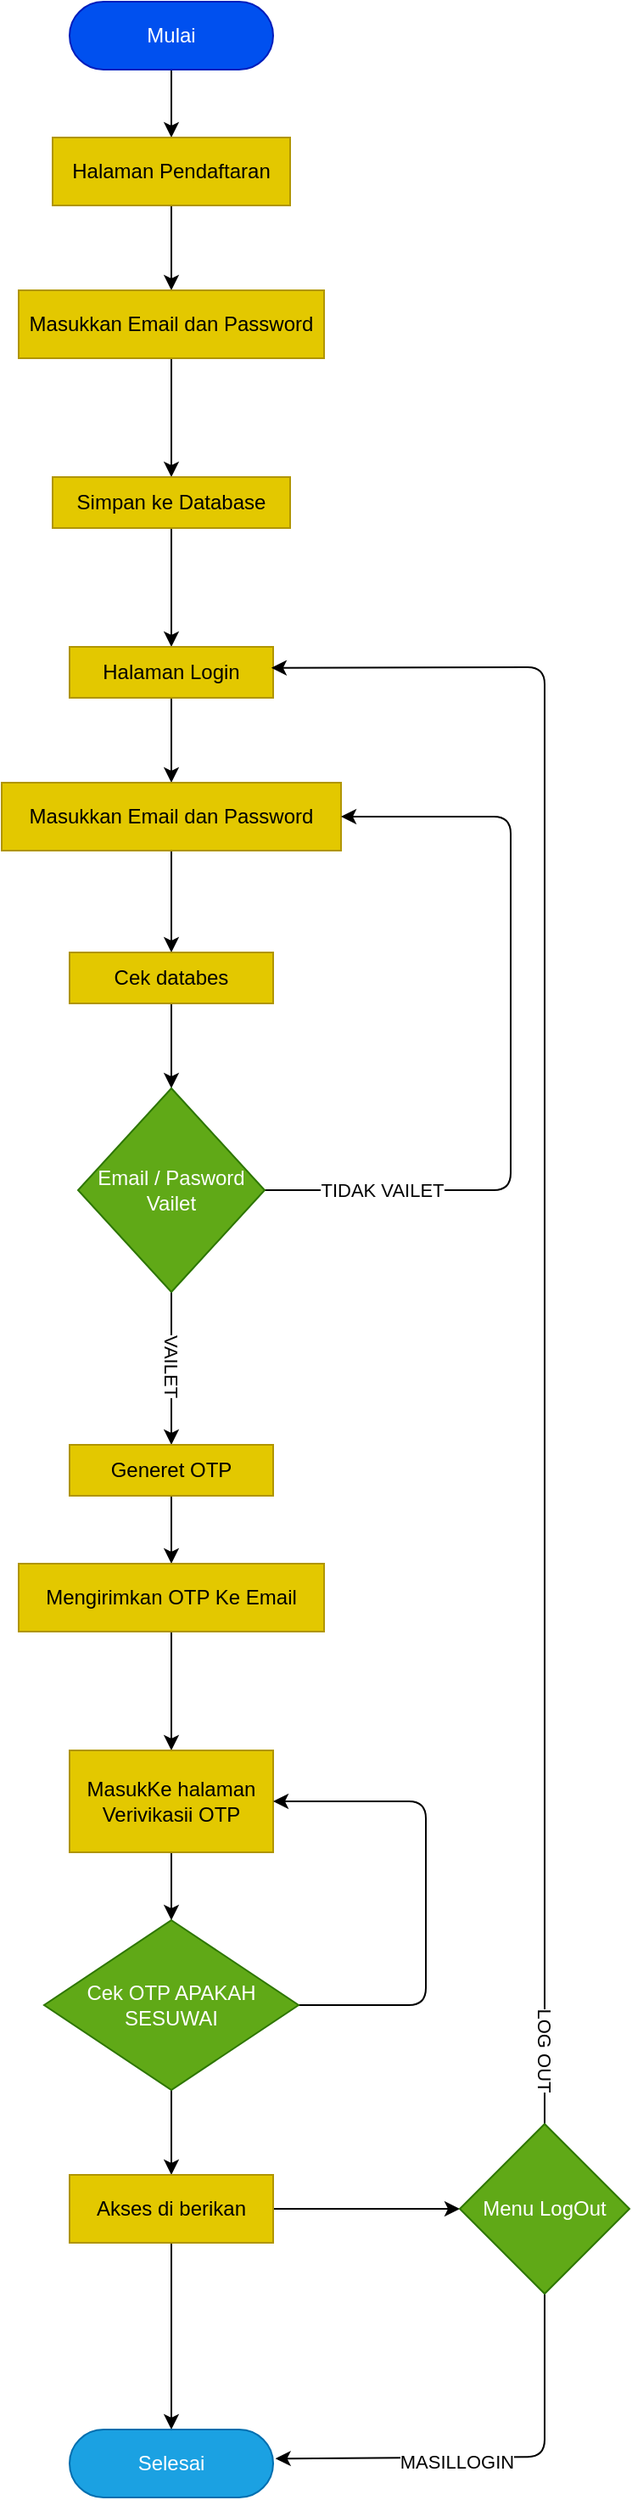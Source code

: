 <mxfile>
    <diagram id="G7mK4neUIHOuMSwzU5AE" name="Page-1">
        <mxGraphModel dx="714" dy="487" grid="1" gridSize="10" guides="1" tooltips="1" connect="1" arrows="1" fold="1" page="1" pageScale="1" pageWidth="850" pageHeight="1100" math="0" shadow="0">
            <root>
                <mxCell id="0"/>
                <mxCell id="1" parent="0"/>
                <mxCell id="7" value="" style="edgeStyle=none;html=1;labelBorderColor=none;" parent="1" source="2" target="4" edge="1">
                    <mxGeometry relative="1" as="geometry"/>
                </mxCell>
                <mxCell id="2" value="Mulai" style="rounded=1;whiteSpace=wrap;html=1;arcSize=50;labelBorderColor=none;fillColor=#0050ef;fontColor=#ffffff;strokeColor=#001DBC;" parent="1" vertex="1">
                    <mxGeometry x="340" y="140" width="120" height="40" as="geometry"/>
                </mxCell>
                <mxCell id="10" value="" style="edgeStyle=none;html=1;labelBorderColor=none;" parent="1" source="4" target="5" edge="1">
                    <mxGeometry relative="1" as="geometry"/>
                </mxCell>
                <mxCell id="4" value="Halaman Pendaftaran" style="rounded=0;whiteSpace=wrap;html=1;labelBorderColor=none;fillColor=#e3c800;fontColor=#000000;strokeColor=#B09500;" parent="1" vertex="1">
                    <mxGeometry x="330" y="220" width="140" height="40" as="geometry"/>
                </mxCell>
                <mxCell id="11" value="" style="edgeStyle=none;html=1;labelBorderColor=none;" parent="1" source="5" target="6" edge="1">
                    <mxGeometry relative="1" as="geometry"/>
                </mxCell>
                <mxCell id="5" value="Masukkan Email dan Password" style="rounded=0;whiteSpace=wrap;html=1;labelBorderColor=none;fillColor=#e3c800;fontColor=#000000;strokeColor=#B09500;" parent="1" vertex="1">
                    <mxGeometry x="310" y="310" width="180" height="40" as="geometry"/>
                </mxCell>
                <mxCell id="14" value="" style="edgeStyle=none;html=1;labelBorderColor=none;" parent="1" source="6" target="12" edge="1">
                    <mxGeometry relative="1" as="geometry"/>
                </mxCell>
                <mxCell id="6" value="Simpan ke Database" style="rounded=0;whiteSpace=wrap;html=1;labelBorderColor=none;fillColor=#e3c800;fontColor=#000000;strokeColor=#B09500;" parent="1" vertex="1">
                    <mxGeometry x="330" y="420" width="140" height="30" as="geometry"/>
                </mxCell>
                <mxCell id="15" value="" style="edgeStyle=none;html=1;labelBorderColor=none;" parent="1" source="12" target="13" edge="1">
                    <mxGeometry relative="1" as="geometry"/>
                </mxCell>
                <mxCell id="12" value="Halaman Login" style="rounded=0;whiteSpace=wrap;html=1;labelBorderColor=none;fillColor=#e3c800;fontColor=#000000;strokeColor=#B09500;" parent="1" vertex="1">
                    <mxGeometry x="340" y="520" width="120" height="30" as="geometry"/>
                </mxCell>
                <mxCell id="17" value="" style="edgeStyle=none;html=1;labelBorderColor=none;" parent="1" source="13" target="16" edge="1">
                    <mxGeometry relative="1" as="geometry"/>
                </mxCell>
                <mxCell id="13" value="Masukkan Email dan Password" style="rounded=0;whiteSpace=wrap;html=1;labelBorderColor=none;fillColor=#e3c800;fontColor=#000000;strokeColor=#B09500;" parent="1" vertex="1">
                    <mxGeometry x="300" y="600" width="200" height="40" as="geometry"/>
                </mxCell>
                <mxCell id="19" value="" style="edgeStyle=none;html=1;labelBorderColor=none;" parent="1" source="16" target="18" edge="1">
                    <mxGeometry relative="1" as="geometry"/>
                </mxCell>
                <mxCell id="16" value="Cek databes" style="rounded=0;whiteSpace=wrap;html=1;labelBorderColor=none;fillColor=#e3c800;fontColor=#000000;strokeColor=#B09500;" parent="1" vertex="1">
                    <mxGeometry x="340" y="700" width="120" height="30" as="geometry"/>
                </mxCell>
                <mxCell id="21" style="edgeStyle=none;html=1;entryX=1;entryY=0.5;entryDx=0;entryDy=0;labelBorderColor=none;" parent="1" source="18" target="13" edge="1">
                    <mxGeometry relative="1" as="geometry">
                        <mxPoint x="600" y="600" as="targetPoint"/>
                        <Array as="points">
                            <mxPoint x="600" y="840"/>
                            <mxPoint x="600" y="620"/>
                        </Array>
                    </mxGeometry>
                </mxCell>
                <mxCell id="50" value="TIDAK VAILET" style="edgeLabel;html=1;align=center;verticalAlign=middle;resizable=0;points=[];" parent="21" vertex="1" connectable="0">
                    <mxGeometry x="-0.704" relative="1" as="geometry">
                        <mxPoint as="offset"/>
                    </mxGeometry>
                </mxCell>
                <mxCell id="25" value="" style="edgeStyle=none;html=1;labelBorderColor=none;" parent="1" source="18" target="22" edge="1">
                    <mxGeometry relative="1" as="geometry"/>
                </mxCell>
                <mxCell id="51" value="VAILET" style="edgeLabel;html=1;align=center;verticalAlign=middle;resizable=0;points=[];rotation=90;" parent="25" vertex="1" connectable="0">
                    <mxGeometry x="-0.049" relative="1" as="geometry">
                        <mxPoint as="offset"/>
                    </mxGeometry>
                </mxCell>
                <mxCell id="18" value="Email / Pasword Vailet" style="rhombus;whiteSpace=wrap;html=1;labelBorderColor=none;fillColor=#60a917;strokeColor=#2D7600;fontColor=#ffffff;" parent="1" vertex="1">
                    <mxGeometry x="345" y="780" width="110" height="120" as="geometry"/>
                </mxCell>
                <mxCell id="27" value="" style="edgeStyle=none;html=1;labelBorderColor=none;" parent="1" source="22" target="26" edge="1">
                    <mxGeometry relative="1" as="geometry"/>
                </mxCell>
                <mxCell id="22" value="Generet OTP" style="rounded=0;whiteSpace=wrap;html=1;labelBorderColor=none;fillColor=#e3c800;fontColor=#000000;strokeColor=#B09500;" parent="1" vertex="1">
                    <mxGeometry x="340" y="990" width="120" height="30" as="geometry"/>
                </mxCell>
                <mxCell id="29" value="" style="edgeStyle=none;html=1;labelBorderColor=none;" parent="1" source="26" target="28" edge="1">
                    <mxGeometry relative="1" as="geometry"/>
                </mxCell>
                <mxCell id="26" value="Mengirimkan OTP Ke Email" style="rounded=0;whiteSpace=wrap;html=1;labelBorderColor=none;fillColor=#e3c800;fontColor=#000000;strokeColor=#B09500;" parent="1" vertex="1">
                    <mxGeometry x="310" y="1060" width="180" height="40" as="geometry"/>
                </mxCell>
                <mxCell id="31" value="" style="edgeStyle=none;html=1;labelBorderColor=none;" parent="1" source="28" target="30" edge="1">
                    <mxGeometry relative="1" as="geometry"/>
                </mxCell>
                <mxCell id="28" value="MasukKe halaman Verivikasii OTP" style="rounded=0;whiteSpace=wrap;html=1;labelBorderColor=none;fillColor=#e3c800;fontColor=#000000;strokeColor=#B09500;" parent="1" vertex="1">
                    <mxGeometry x="340" y="1170" width="120" height="60" as="geometry"/>
                </mxCell>
                <mxCell id="33" style="edgeStyle=none;html=1;entryX=1;entryY=0.5;entryDx=0;entryDy=0;labelBorderColor=none;" parent="1" source="30" target="28" edge="1">
                    <mxGeometry relative="1" as="geometry">
                        <mxPoint x="530" y="1200" as="targetPoint"/>
                        <Array as="points">
                            <mxPoint x="550" y="1320"/>
                            <mxPoint x="550" y="1200"/>
                        </Array>
                    </mxGeometry>
                </mxCell>
                <mxCell id="36" value="" style="edgeStyle=none;html=1;labelBorderColor=none;" parent="1" source="30" target="35" edge="1">
                    <mxGeometry relative="1" as="geometry"/>
                </mxCell>
                <mxCell id="30" value="Cek OTP APAKAH SESUWAI" style="rhombus;whiteSpace=wrap;html=1;labelBorderColor=none;fillColor=#60a917;strokeColor=#2D7600;fontColor=#ffffff;" parent="1" vertex="1">
                    <mxGeometry x="325" y="1270" width="150" height="100" as="geometry"/>
                </mxCell>
                <mxCell id="38" value="" style="edgeStyle=none;html=1;labelBorderColor=none;" parent="1" source="35" target="37" edge="1">
                    <mxGeometry relative="1" as="geometry"/>
                </mxCell>
                <mxCell id="41" value="" style="edgeStyle=none;html=1;labelBorderColor=none;" parent="1" source="35" target="40" edge="1">
                    <mxGeometry relative="1" as="geometry"/>
                </mxCell>
                <mxCell id="35" value="Akses di berikan" style="rounded=0;whiteSpace=wrap;html=1;labelBorderColor=none;fillColor=#e3c800;fontColor=#000000;strokeColor=#B09500;" parent="1" vertex="1">
                    <mxGeometry x="340" y="1420" width="120" height="40" as="geometry"/>
                </mxCell>
                <mxCell id="39" style="edgeStyle=none;html=1;entryX=0.991;entryY=0.412;entryDx=0;entryDy=0;entryPerimeter=0;labelBorderColor=none;" parent="1" source="37" target="12" edge="1">
                    <mxGeometry relative="1" as="geometry">
                        <mxPoint x="610" y="500" as="targetPoint"/>
                        <Array as="points">
                            <mxPoint x="620" y="532"/>
                        </Array>
                    </mxGeometry>
                </mxCell>
                <mxCell id="46" value="LOG OUT" style="edgeLabel;html=1;align=center;verticalAlign=middle;resizable=0;points=[];rotation=90;labelBorderColor=none;" parent="39" vertex="1" connectable="0">
                    <mxGeometry x="-0.496" relative="1" as="geometry">
                        <mxPoint y="213" as="offset"/>
                    </mxGeometry>
                </mxCell>
                <mxCell id="42" style="edgeStyle=none;html=1;entryX=1.011;entryY=0.428;entryDx=0;entryDy=0;entryPerimeter=0;labelBorderColor=none;" parent="1" source="37" target="40" edge="1">
                    <mxGeometry relative="1" as="geometry">
                        <Array as="points">
                            <mxPoint x="620" y="1586"/>
                        </Array>
                    </mxGeometry>
                </mxCell>
                <mxCell id="45" value="MASILLOGIN" style="edgeLabel;html=1;align=center;verticalAlign=middle;resizable=0;points=[];labelBorderColor=none;" parent="42" vertex="1" connectable="0">
                    <mxGeometry x="0.167" y="2" relative="1" as="geometry">
                        <mxPoint as="offset"/>
                    </mxGeometry>
                </mxCell>
                <mxCell id="37" value="Menu LogOut" style="rhombus;whiteSpace=wrap;html=1;labelBorderColor=none;fillColor=#60a917;strokeColor=#2D7600;fontColor=#ffffff;" parent="1" vertex="1">
                    <mxGeometry x="570" y="1390" width="100" height="100" as="geometry"/>
                </mxCell>
                <mxCell id="40" value="Selesai" style="rounded=1;whiteSpace=wrap;html=1;arcSize=50;labelBorderColor=none;fillColor=#1ba1e2;fontColor=#ffffff;strokeColor=#006EAF;" parent="1" vertex="1">
                    <mxGeometry x="340" y="1570" width="120" height="40" as="geometry"/>
                </mxCell>
            </root>
        </mxGraphModel>
    </diagram>
</mxfile>